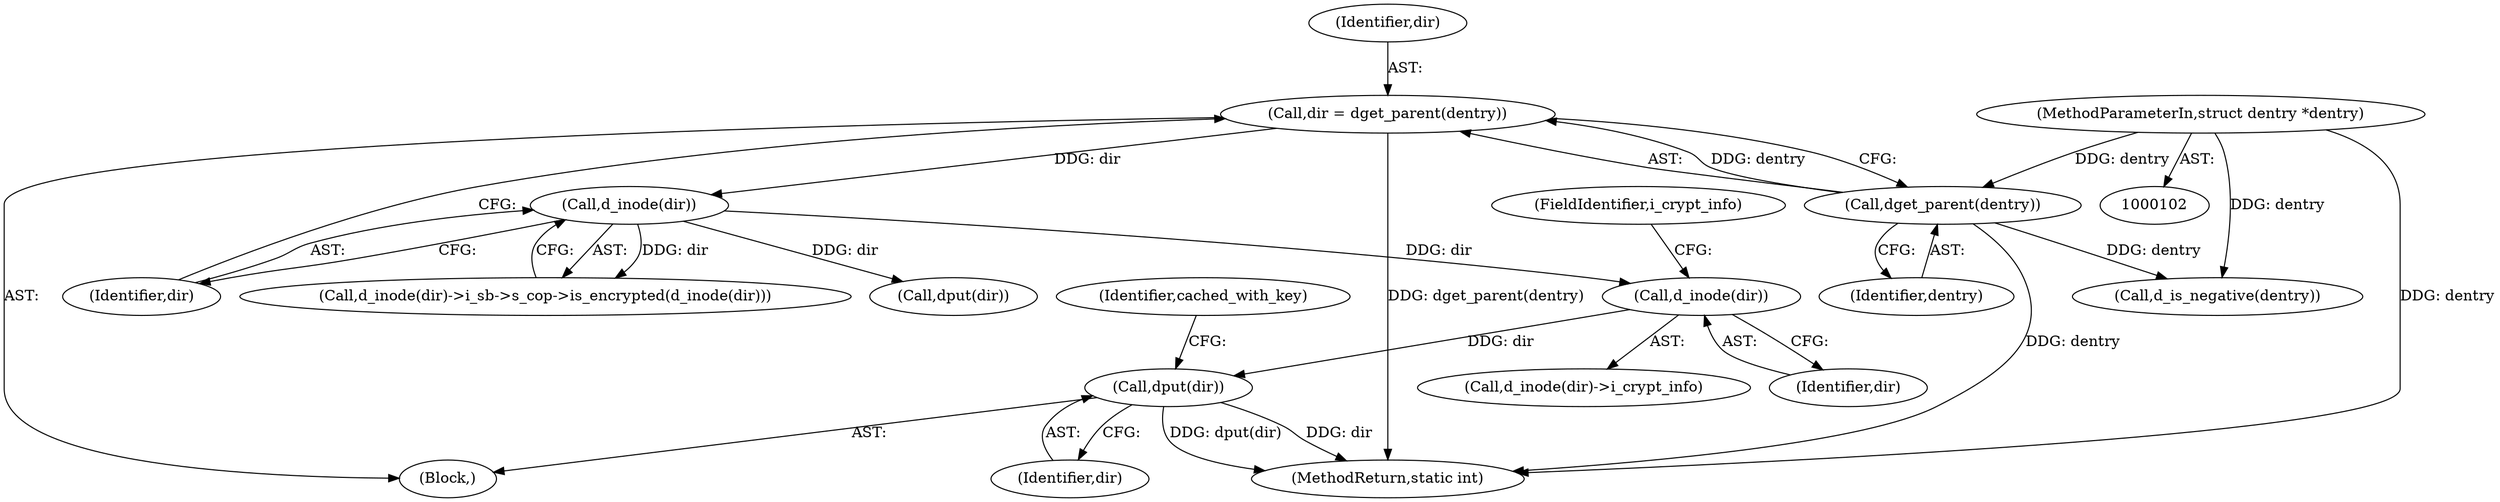 digraph "1_linux_1b53cf9815bb4744958d41f3795d5d5a1d365e2d@del" {
"1000134" [label="(Call,d_inode(dir))"];
"1000124" [label="(Call,d_inode(dir))"];
"1000117" [label="(Call,dir = dget_parent(dentry))"];
"1000119" [label="(Call,dget_parent(dentry))"];
"1000103" [label="(MethodParameterIn,struct dentry *dentry)"];
"1000186" [label="(Call,dput(dir))"];
"1000117" [label="(Call,dir = dget_parent(dentry))"];
"1000103" [label="(MethodParameterIn,struct dentry *dentry)"];
"1000187" [label="(Identifier,dir)"];
"1000125" [label="(Identifier,dir)"];
"1000124" [label="(Call,d_inode(dir))"];
"1000134" [label="(Call,d_inode(dir))"];
"1000186" [label="(Call,dput(dir))"];
"1000120" [label="(Identifier,dentry)"];
"1000105" [label="(Block,)"];
"1000133" [label="(Call,d_inode(dir)->i_crypt_info)"];
"1000136" [label="(FieldIdentifier,i_crypt_info)"];
"1000123" [label="(Call,d_inode(dir)->i_sb->s_cop->is_encrypted(d_inode(dir)))"];
"1000208" [label="(MethodReturn,static int)"];
"1000127" [label="(Call,dput(dir))"];
"1000192" [label="(Identifier,cached_with_key)"];
"1000118" [label="(Identifier,dir)"];
"1000119" [label="(Call,dget_parent(dentry))"];
"1000135" [label="(Identifier,dir)"];
"1000193" [label="(Call,d_is_negative(dentry))"];
"1000134" -> "1000133"  [label="AST: "];
"1000134" -> "1000135"  [label="CFG: "];
"1000135" -> "1000134"  [label="AST: "];
"1000136" -> "1000134"  [label="CFG: "];
"1000124" -> "1000134"  [label="DDG: dir"];
"1000134" -> "1000186"  [label="DDG: dir"];
"1000124" -> "1000123"  [label="AST: "];
"1000124" -> "1000125"  [label="CFG: "];
"1000125" -> "1000124"  [label="AST: "];
"1000123" -> "1000124"  [label="CFG: "];
"1000124" -> "1000123"  [label="DDG: dir"];
"1000117" -> "1000124"  [label="DDG: dir"];
"1000124" -> "1000127"  [label="DDG: dir"];
"1000117" -> "1000105"  [label="AST: "];
"1000117" -> "1000119"  [label="CFG: "];
"1000118" -> "1000117"  [label="AST: "];
"1000119" -> "1000117"  [label="AST: "];
"1000125" -> "1000117"  [label="CFG: "];
"1000117" -> "1000208"  [label="DDG: dget_parent(dentry)"];
"1000119" -> "1000117"  [label="DDG: dentry"];
"1000119" -> "1000120"  [label="CFG: "];
"1000120" -> "1000119"  [label="AST: "];
"1000119" -> "1000208"  [label="DDG: dentry"];
"1000103" -> "1000119"  [label="DDG: dentry"];
"1000119" -> "1000193"  [label="DDG: dentry"];
"1000103" -> "1000102"  [label="AST: "];
"1000103" -> "1000208"  [label="DDG: dentry"];
"1000103" -> "1000193"  [label="DDG: dentry"];
"1000186" -> "1000105"  [label="AST: "];
"1000186" -> "1000187"  [label="CFG: "];
"1000187" -> "1000186"  [label="AST: "];
"1000192" -> "1000186"  [label="CFG: "];
"1000186" -> "1000208"  [label="DDG: dput(dir)"];
"1000186" -> "1000208"  [label="DDG: dir"];
}
